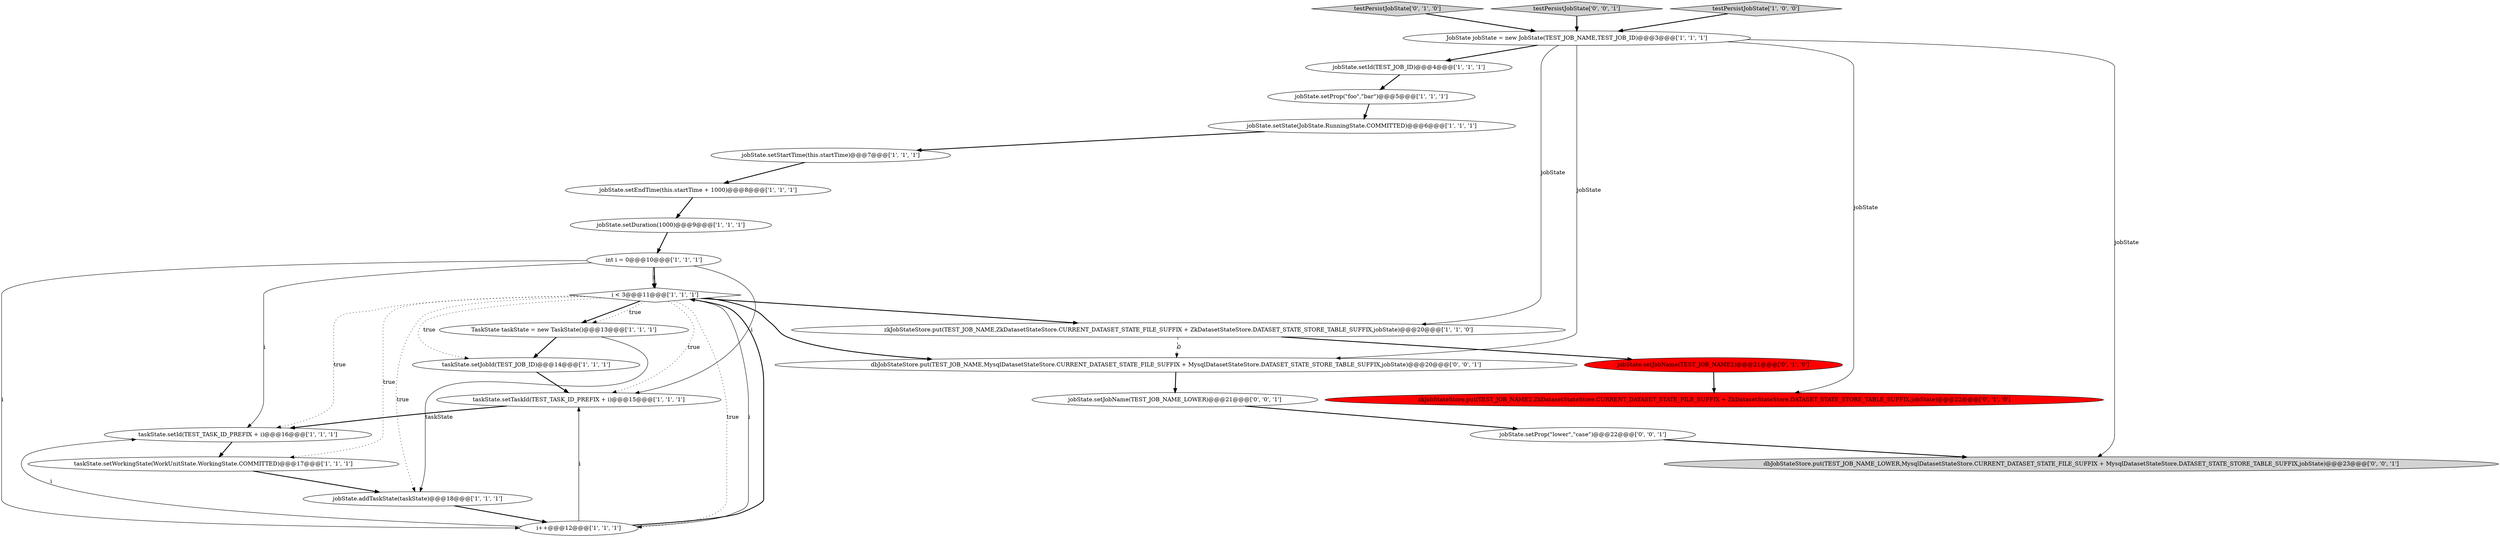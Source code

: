digraph {
11 [style = filled, label = "int i = 0@@@10@@@['1', '1', '1']", fillcolor = white, shape = ellipse image = "AAA0AAABBB1BBB"];
14 [style = filled, label = "taskState.setJobId(TEST_JOB_ID)@@@14@@@['1', '1', '1']", fillcolor = white, shape = ellipse image = "AAA0AAABBB1BBB"];
20 [style = filled, label = "testPersistJobState['0', '1', '0']", fillcolor = lightgray, shape = diamond image = "AAA0AAABBB2BBB"];
8 [style = filled, label = "taskState.setWorkingState(WorkUnitState.WorkingState.COMMITTED)@@@17@@@['1', '1', '1']", fillcolor = white, shape = ellipse image = "AAA0AAABBB1BBB"];
25 [style = filled, label = "dbJobStateStore.put(TEST_JOB_NAME,MysqlDatasetStateStore.CURRENT_DATASET_STATE_FILE_SUFFIX + MysqlDatasetStateStore.DATASET_STATE_STORE_TABLE_SUFFIX,jobState)@@@20@@@['0', '0', '1']", fillcolor = white, shape = ellipse image = "AAA0AAABBB3BBB"];
7 [style = filled, label = "i < 3@@@11@@@['1', '1', '1']", fillcolor = white, shape = diamond image = "AAA0AAABBB1BBB"];
9 [style = filled, label = "taskState.setTaskId(TEST_TASK_ID_PREFIX + i)@@@15@@@['1', '1', '1']", fillcolor = white, shape = ellipse image = "AAA0AAABBB1BBB"];
24 [style = filled, label = "dbJobStateStore.put(TEST_JOB_NAME_LOWER,MysqlDatasetStateStore.CURRENT_DATASET_STATE_FILE_SUFFIX + MysqlDatasetStateStore.DATASET_STATE_STORE_TABLE_SUFFIX,jobState)@@@23@@@['0', '0', '1']", fillcolor = lightgray, shape = ellipse image = "AAA0AAABBB3BBB"];
6 [style = filled, label = "taskState.setId(TEST_TASK_ID_PREFIX + i)@@@16@@@['1', '1', '1']", fillcolor = white, shape = ellipse image = "AAA0AAABBB1BBB"];
15 [style = filled, label = "jobState.setState(JobState.RunningState.COMMITTED)@@@6@@@['1', '1', '1']", fillcolor = white, shape = ellipse image = "AAA0AAABBB1BBB"];
2 [style = filled, label = "jobState.setId(TEST_JOB_ID)@@@4@@@['1', '1', '1']", fillcolor = white, shape = ellipse image = "AAA0AAABBB1BBB"];
21 [style = filled, label = "jobState.setProp(\"lower\",\"case\")@@@22@@@['0', '0', '1']", fillcolor = white, shape = ellipse image = "AAA0AAABBB3BBB"];
1 [style = filled, label = "TaskState taskState = new TaskState()@@@13@@@['1', '1', '1']", fillcolor = white, shape = ellipse image = "AAA0AAABBB1BBB"];
22 [style = filled, label = "testPersistJobState['0', '0', '1']", fillcolor = lightgray, shape = diamond image = "AAA0AAABBB3BBB"];
16 [style = filled, label = "zkJobStateStore.put(TEST_JOB_NAME,ZkDatasetStateStore.CURRENT_DATASET_STATE_FILE_SUFFIX + ZkDatasetStateStore.DATASET_STATE_STORE_TABLE_SUFFIX,jobState)@@@20@@@['1', '1', '0']", fillcolor = white, shape = ellipse image = "AAA0AAABBB1BBB"];
5 [style = filled, label = "jobState.setEndTime(this.startTime + 1000)@@@8@@@['1', '1', '1']", fillcolor = white, shape = ellipse image = "AAA0AAABBB1BBB"];
4 [style = filled, label = "jobState.setStartTime(this.startTime)@@@7@@@['1', '1', '1']", fillcolor = white, shape = ellipse image = "AAA0AAABBB1BBB"];
0 [style = filled, label = "jobState.setDuration(1000)@@@9@@@['1', '1', '1']", fillcolor = white, shape = ellipse image = "AAA0AAABBB1BBB"];
13 [style = filled, label = "jobState.setProp(\"foo\",\"bar\")@@@5@@@['1', '1', '1']", fillcolor = white, shape = ellipse image = "AAA0AAABBB1BBB"];
10 [style = filled, label = "JobState jobState = new JobState(TEST_JOB_NAME,TEST_JOB_ID)@@@3@@@['1', '1', '1']", fillcolor = white, shape = ellipse image = "AAA0AAABBB1BBB"];
3 [style = filled, label = "i++@@@12@@@['1', '1', '1']", fillcolor = white, shape = ellipse image = "AAA0AAABBB1BBB"];
17 [style = filled, label = "testPersistJobState['1', '0', '0']", fillcolor = lightgray, shape = diamond image = "AAA0AAABBB1BBB"];
12 [style = filled, label = "jobState.addTaskState(taskState)@@@18@@@['1', '1', '1']", fillcolor = white, shape = ellipse image = "AAA0AAABBB1BBB"];
23 [style = filled, label = "jobState.setJobName(TEST_JOB_NAME_LOWER)@@@21@@@['0', '0', '1']", fillcolor = white, shape = ellipse image = "AAA0AAABBB3BBB"];
19 [style = filled, label = "zkJobStateStore.put(TEST_JOB_NAME2,ZkDatasetStateStore.CURRENT_DATASET_STATE_FILE_SUFFIX + ZkDatasetStateStore.DATASET_STATE_STORE_TABLE_SUFFIX,jobState)@@@22@@@['0', '1', '0']", fillcolor = red, shape = ellipse image = "AAA1AAABBB2BBB"];
18 [style = filled, label = "jobState.setJobName(TEST_JOB_NAME2)@@@21@@@['0', '1', '0']", fillcolor = red, shape = ellipse image = "AAA1AAABBB2BBB"];
17->10 [style = bold, label=""];
7->6 [style = dotted, label="true"];
16->18 [style = bold, label=""];
7->1 [style = bold, label=""];
7->14 [style = dotted, label="true"];
10->25 [style = solid, label="jobState"];
25->23 [style = bold, label=""];
16->25 [style = dashed, label="0"];
3->7 [style = solid, label="i"];
18->19 [style = bold, label=""];
1->12 [style = solid, label="taskState"];
11->9 [style = solid, label="i"];
0->11 [style = bold, label=""];
10->24 [style = solid, label="jobState"];
11->3 [style = solid, label="i"];
11->7 [style = solid, label="i"];
21->24 [style = bold, label=""];
7->9 [style = dotted, label="true"];
9->6 [style = bold, label=""];
7->12 [style = dotted, label="true"];
2->13 [style = bold, label=""];
20->10 [style = bold, label=""];
3->6 [style = solid, label="i"];
3->9 [style = solid, label="i"];
11->6 [style = solid, label="i"];
5->0 [style = bold, label=""];
3->7 [style = bold, label=""];
23->21 [style = bold, label=""];
7->3 [style = dotted, label="true"];
6->8 [style = bold, label=""];
7->16 [style = bold, label=""];
15->4 [style = bold, label=""];
22->10 [style = bold, label=""];
14->9 [style = bold, label=""];
10->2 [style = bold, label=""];
1->14 [style = bold, label=""];
12->3 [style = bold, label=""];
13->15 [style = bold, label=""];
7->25 [style = bold, label=""];
10->19 [style = solid, label="jobState"];
7->1 [style = dotted, label="true"];
7->8 [style = dotted, label="true"];
4->5 [style = bold, label=""];
8->12 [style = bold, label=""];
11->7 [style = bold, label=""];
10->16 [style = solid, label="jobState"];
}
